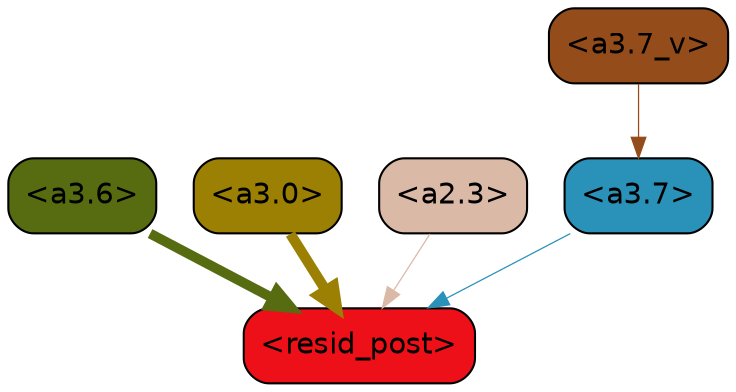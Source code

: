 strict digraph "" {
	graph [bgcolor=transparent,
		layout=dot,
		overlap=false,
		splines=true
	];
	"<a3.7>"	[color=black,
		fillcolor="#2a91b9",
		fontname=Helvetica,
		shape=box,
		style="filled, rounded"];
	"<resid_post>"	[color=black,
		fillcolor="#ed1018",
		fontname=Helvetica,
		shape=box,
		style="filled, rounded"];
	"<a3.7>" -> "<resid_post>"	[color="#2a91b9",
		penwidth=0.6];
	"<a3.6>"	[color=black,
		fillcolor="#576c11",
		fontname=Helvetica,
		shape=box,
		style="filled, rounded"];
	"<a3.6>" -> "<resid_post>"	[color="#576c11",
		penwidth=4.749041676521301];
	"<a3.0>"	[color=black,
		fillcolor="#9c8004",
		fontname=Helvetica,
		shape=box,
		style="filled, rounded"];
	"<a3.0>" -> "<resid_post>"	[color="#9c8004",
		penwidth=5.004215121269226];
	"<a2.3>"	[color=black,
		fillcolor="#dbb9a7",
		fontname=Helvetica,
		shape=box,
		style="filled, rounded"];
	"<a2.3>" -> "<resid_post>"	[color="#dbb9a7",
		penwidth=0.6];
	"<a3.7_v>"	[color=black,
		fillcolor="#954c1b",
		fontname=Helvetica,
		shape=box,
		style="filled, rounded"];
	"<a3.7_v>" -> "<a3.7>"	[color="#954c1b",
		penwidth=0.6];
}
